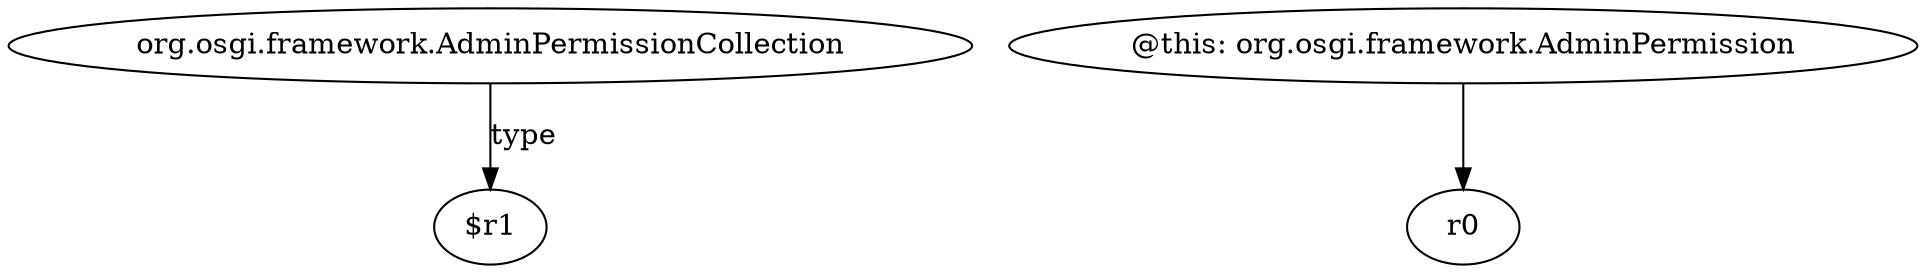 digraph g {
0[label="org.osgi.framework.AdminPermissionCollection"]
1[label="$r1"]
0->1[label="type"]
2[label="@this: org.osgi.framework.AdminPermission"]
3[label="r0"]
2->3[label=""]
}